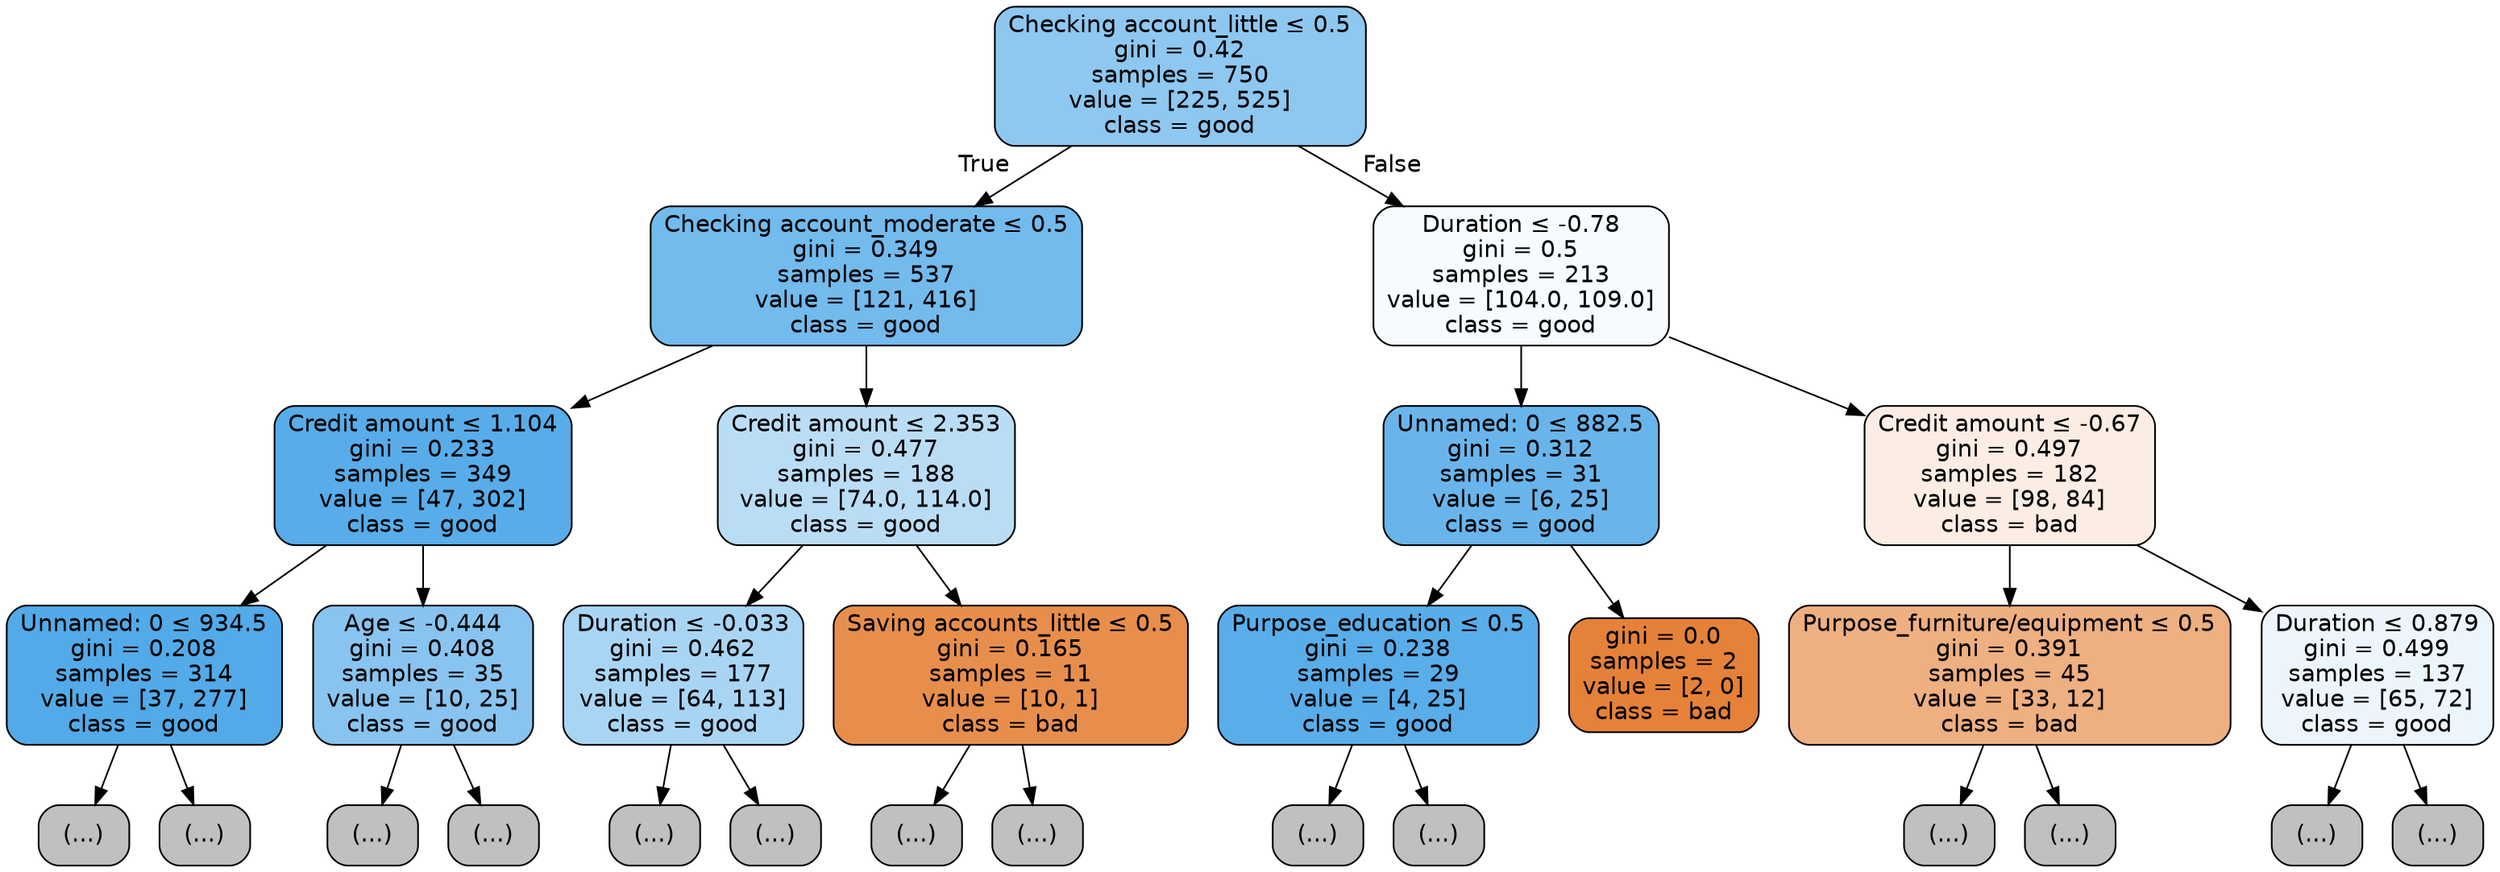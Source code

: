 digraph Tree {
node [shape=box, style="filled, rounded", color="black", fontname="helvetica"] ;
edge [fontname="helvetica"] ;
0 [label=<Checking account_little &le; 0.5<br/>gini = 0.42<br/>samples = 750<br/>value = [225, 525]<br/>class = good>, fillcolor="#8ec7f0"] ;
1 [label=<Checking account_moderate &le; 0.5<br/>gini = 0.349<br/>samples = 537<br/>value = [121, 416]<br/>class = good>, fillcolor="#73baed"] ;
0 -> 1 [labeldistance=2.5, labelangle=45, headlabel="True"] ;
2 [label=<Credit amount &le; 1.104<br/>gini = 0.233<br/>samples = 349<br/>value = [47, 302]<br/>class = good>, fillcolor="#58ace9"] ;
1 -> 2 ;
3 [label=<Unnamed: 0 &le; 934.5<br/>gini = 0.208<br/>samples = 314<br/>value = [37, 277]<br/>class = good>, fillcolor="#53aae8"] ;
2 -> 3 ;
4 [label="(...)", fillcolor="#C0C0C0"] ;
3 -> 4 ;
7 [label="(...)", fillcolor="#C0C0C0"] ;
3 -> 7 ;
10 [label=<Age &le; -0.444<br/>gini = 0.408<br/>samples = 35<br/>value = [10, 25]<br/>class = good>, fillcolor="#88c4ef"] ;
2 -> 10 ;
11 [label="(...)", fillcolor="#C0C0C0"] ;
10 -> 11 ;
14 [label="(...)", fillcolor="#C0C0C0"] ;
10 -> 14 ;
17 [label=<Credit amount &le; 2.353<br/>gini = 0.477<br/>samples = 188<br/>value = [74.0, 114.0]<br/>class = good>, fillcolor="#baddf6"] ;
1 -> 17 ;
18 [label=<Duration &le; -0.033<br/>gini = 0.462<br/>samples = 177<br/>value = [64, 113]<br/>class = good>, fillcolor="#a9d5f4"] ;
17 -> 18 ;
19 [label="(...)", fillcolor="#C0C0C0"] ;
18 -> 19 ;
22 [label="(...)", fillcolor="#C0C0C0"] ;
18 -> 22 ;
25 [label=<Saving accounts_little &le; 0.5<br/>gini = 0.165<br/>samples = 11<br/>value = [10, 1]<br/>class = bad>, fillcolor="#e88e4d"] ;
17 -> 25 ;
26 [label="(...)", fillcolor="#C0C0C0"] ;
25 -> 26 ;
29 [label="(...)", fillcolor="#C0C0C0"] ;
25 -> 29 ;
30 [label=<Duration &le; -0.78<br/>gini = 0.5<br/>samples = 213<br/>value = [104.0, 109.0]<br/>class = good>, fillcolor="#f6fbfe"] ;
0 -> 30 [labeldistance=2.5, labelangle=-45, headlabel="False"] ;
31 [label=<Unnamed: 0 &le; 882.5<br/>gini = 0.312<br/>samples = 31<br/>value = [6, 25]<br/>class = good>, fillcolor="#69b5eb"] ;
30 -> 31 ;
32 [label=<Purpose_education &le; 0.5<br/>gini = 0.238<br/>samples = 29<br/>value = [4, 25]<br/>class = good>, fillcolor="#59ade9"] ;
31 -> 32 ;
33 [label="(...)", fillcolor="#C0C0C0"] ;
32 -> 33 ;
36 [label="(...)", fillcolor="#C0C0C0"] ;
32 -> 36 ;
37 [label=<gini = 0.0<br/>samples = 2<br/>value = [2, 0]<br/>class = bad>, fillcolor="#e58139"] ;
31 -> 37 ;
38 [label=<Credit amount &le; -0.67<br/>gini = 0.497<br/>samples = 182<br/>value = [98, 84]<br/>class = bad>, fillcolor="#fbede3"] ;
30 -> 38 ;
39 [label=<Purpose_furniture/equipment &le; 0.5<br/>gini = 0.391<br/>samples = 45<br/>value = [33, 12]<br/>class = bad>, fillcolor="#eeaf81"] ;
38 -> 39 ;
40 [label="(...)", fillcolor="#C0C0C0"] ;
39 -> 40 ;
43 [label="(...)", fillcolor="#C0C0C0"] ;
39 -> 43 ;
46 [label=<Duration &le; 0.879<br/>gini = 0.499<br/>samples = 137<br/>value = [65, 72]<br/>class = good>, fillcolor="#ecf5fc"] ;
38 -> 46 ;
47 [label="(...)", fillcolor="#C0C0C0"] ;
46 -> 47 ;
50 [label="(...)", fillcolor="#C0C0C0"] ;
46 -> 50 ;
}